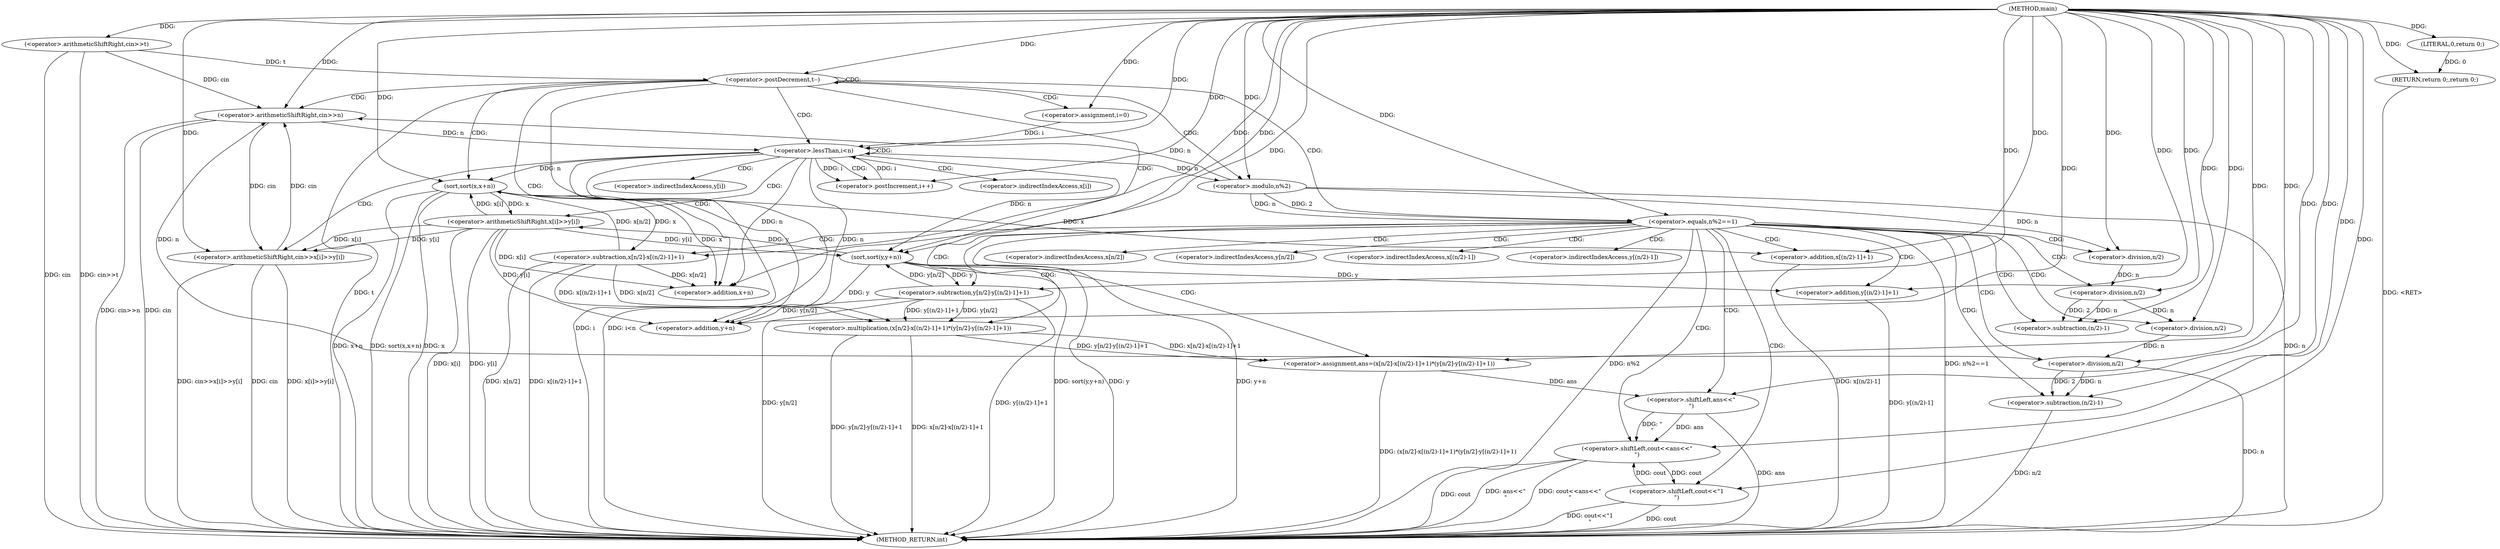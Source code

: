digraph "main" {  
"1000101" [label = "(METHOD,main)" ]
"1000199" [label = "(METHOD_RETURN,int)" ]
"1000104" [label = "(<operator>.arithmeticShiftRight,cin>>t)" ]
"1000197" [label = "(RETURN,return 0;,return 0;)" ]
"1000108" [label = "(<operator>.postDecrement,t--)" ]
"1000198" [label = "(LITERAL,0,return 0;)" ]
"1000112" [label = "(<operator>.arithmeticShiftRight,cin>>n)" ]
"1000137" [label = "(sort,sort(x,x+n))" ]
"1000142" [label = "(sort,sort(y,y+n))" ]
"1000119" [label = "(<operator>.assignment,i=0)" ]
"1000122" [label = "(<operator>.lessThan,i<n)" ]
"1000125" [label = "(<operator>.postIncrement,i++)" ]
"1000148" [label = "(<operator>.equals,n%2==1)" ]
"1000153" [label = "(<operator>.shiftLeft,cout<<\"1\n\")" ]
"1000128" [label = "(<operator>.arithmeticShiftRight,cin>>x[i]>>y[i])" ]
"1000139" [label = "(<operator>.addition,x+n)" ]
"1000144" [label = "(<operator>.addition,y+n)" ]
"1000149" [label = "(<operator>.modulo,n%2)" ]
"1000159" [label = "(<operator>.assignment,ans=(x[n/2]-x[(n/2)-1]+1)*(y[n/2]-y[(n/2)-1]+1))" ]
"1000192" [label = "(<operator>.shiftLeft,cout<<ans<<\"\n\")" ]
"1000130" [label = "(<operator>.arithmeticShiftRight,x[i]>>y[i])" ]
"1000161" [label = "(<operator>.multiplication,(x[n/2]-x[(n/2)-1]+1)*(y[n/2]-y[(n/2)-1]+1))" ]
"1000194" [label = "(<operator>.shiftLeft,ans<<\"\n\")" ]
"1000162" [label = "(<operator>.subtraction,x[n/2]-x[(n/2)-1]+1)" ]
"1000177" [label = "(<operator>.subtraction,y[n/2]-y[(n/2)-1]+1)" ]
"1000168" [label = "(<operator>.addition,x[(n/2)-1]+1)" ]
"1000183" [label = "(<operator>.addition,y[(n/2)-1]+1)" ]
"1000165" [label = "(<operator>.division,n/2)" ]
"1000180" [label = "(<operator>.division,n/2)" ]
"1000171" [label = "(<operator>.subtraction,(n/2)-1)" ]
"1000186" [label = "(<operator>.subtraction,(n/2)-1)" ]
"1000172" [label = "(<operator>.division,n/2)" ]
"1000187" [label = "(<operator>.division,n/2)" ]
"1000131" [label = "(<operator>.indirectIndexAccess,x[i])" ]
"1000134" [label = "(<operator>.indirectIndexAccess,y[i])" ]
"1000163" [label = "(<operator>.indirectIndexAccess,x[n/2])" ]
"1000178" [label = "(<operator>.indirectIndexAccess,y[n/2])" ]
"1000169" [label = "(<operator>.indirectIndexAccess,x[(n/2)-1])" ]
"1000184" [label = "(<operator>.indirectIndexAccess,y[(n/2)-1])" ]
  "1000197" -> "1000199"  [ label = "DDG: <RET>"] 
  "1000104" -> "1000199"  [ label = "DDG: cin"] 
  "1000104" -> "1000199"  [ label = "DDG: cin>>t"] 
  "1000108" -> "1000199"  [ label = "DDG: t"] 
  "1000112" -> "1000199"  [ label = "DDG: cin"] 
  "1000112" -> "1000199"  [ label = "DDG: cin>>n"] 
  "1000122" -> "1000199"  [ label = "DDG: i"] 
  "1000122" -> "1000199"  [ label = "DDG: i<n"] 
  "1000137" -> "1000199"  [ label = "DDG: x"] 
  "1000137" -> "1000199"  [ label = "DDG: x+n"] 
  "1000137" -> "1000199"  [ label = "DDG: sort(x,x+n)"] 
  "1000142" -> "1000199"  [ label = "DDG: y"] 
  "1000142" -> "1000199"  [ label = "DDG: y+n"] 
  "1000142" -> "1000199"  [ label = "DDG: sort(y,y+n)"] 
  "1000149" -> "1000199"  [ label = "DDG: n"] 
  "1000148" -> "1000199"  [ label = "DDG: n%2"] 
  "1000148" -> "1000199"  [ label = "DDG: n%2==1"] 
  "1000162" -> "1000199"  [ label = "DDG: x[n/2]"] 
  "1000168" -> "1000199"  [ label = "DDG: x[(n/2)-1]"] 
  "1000162" -> "1000199"  [ label = "DDG: x[(n/2)-1]+1"] 
  "1000161" -> "1000199"  [ label = "DDG: x[n/2]-x[(n/2)-1]+1"] 
  "1000177" -> "1000199"  [ label = "DDG: y[n/2]"] 
  "1000187" -> "1000199"  [ label = "DDG: n"] 
  "1000186" -> "1000199"  [ label = "DDG: n/2"] 
  "1000183" -> "1000199"  [ label = "DDG: y[(n/2)-1]"] 
  "1000177" -> "1000199"  [ label = "DDG: y[(n/2)-1]+1"] 
  "1000161" -> "1000199"  [ label = "DDG: y[n/2]-y[(n/2)-1]+1"] 
  "1000159" -> "1000199"  [ label = "DDG: (x[n/2]-x[(n/2)-1]+1)*(y[n/2]-y[(n/2)-1]+1)"] 
  "1000192" -> "1000199"  [ label = "DDG: cout"] 
  "1000194" -> "1000199"  [ label = "DDG: ans"] 
  "1000192" -> "1000199"  [ label = "DDG: ans<<\"\n\""] 
  "1000192" -> "1000199"  [ label = "DDG: cout<<ans<<\"\n\""] 
  "1000153" -> "1000199"  [ label = "DDG: cout"] 
  "1000153" -> "1000199"  [ label = "DDG: cout<<\"1\n\""] 
  "1000128" -> "1000199"  [ label = "DDG: cin"] 
  "1000130" -> "1000199"  [ label = "DDG: x[i]"] 
  "1000130" -> "1000199"  [ label = "DDG: y[i]"] 
  "1000128" -> "1000199"  [ label = "DDG: x[i]>>y[i]"] 
  "1000128" -> "1000199"  [ label = "DDG: cin>>x[i]>>y[i]"] 
  "1000198" -> "1000197"  [ label = "DDG: 0"] 
  "1000101" -> "1000197"  [ label = "DDG: "] 
  "1000101" -> "1000104"  [ label = "DDG: "] 
  "1000101" -> "1000198"  [ label = "DDG: "] 
  "1000104" -> "1000108"  [ label = "DDG: t"] 
  "1000101" -> "1000108"  [ label = "DDG: "] 
  "1000104" -> "1000112"  [ label = "DDG: cin"] 
  "1000128" -> "1000112"  [ label = "DDG: cin"] 
  "1000101" -> "1000112"  [ label = "DDG: "] 
  "1000149" -> "1000112"  [ label = "DDG: n"] 
  "1000187" -> "1000112"  [ label = "DDG: n"] 
  "1000101" -> "1000119"  [ label = "DDG: "] 
  "1000162" -> "1000137"  [ label = "DDG: x[n/2]"] 
  "1000130" -> "1000137"  [ label = "DDG: x[i]"] 
  "1000101" -> "1000137"  [ label = "DDG: "] 
  "1000122" -> "1000137"  [ label = "DDG: n"] 
  "1000177" -> "1000142"  [ label = "DDG: y[n/2]"] 
  "1000130" -> "1000142"  [ label = "DDG: y[i]"] 
  "1000101" -> "1000142"  [ label = "DDG: "] 
  "1000122" -> "1000142"  [ label = "DDG: n"] 
  "1000119" -> "1000122"  [ label = "DDG: i"] 
  "1000125" -> "1000122"  [ label = "DDG: i"] 
  "1000101" -> "1000122"  [ label = "DDG: "] 
  "1000112" -> "1000122"  [ label = "DDG: n"] 
  "1000122" -> "1000125"  [ label = "DDG: i"] 
  "1000101" -> "1000125"  [ label = "DDG: "] 
  "1000137" -> "1000139"  [ label = "DDG: x"] 
  "1000162" -> "1000139"  [ label = "DDG: x[n/2]"] 
  "1000130" -> "1000139"  [ label = "DDG: x[i]"] 
  "1000101" -> "1000139"  [ label = "DDG: "] 
  "1000122" -> "1000139"  [ label = "DDG: n"] 
  "1000142" -> "1000144"  [ label = "DDG: y"] 
  "1000177" -> "1000144"  [ label = "DDG: y[n/2]"] 
  "1000130" -> "1000144"  [ label = "DDG: y[i]"] 
  "1000101" -> "1000144"  [ label = "DDG: "] 
  "1000122" -> "1000144"  [ label = "DDG: n"] 
  "1000149" -> "1000148"  [ label = "DDG: 2"] 
  "1000149" -> "1000148"  [ label = "DDG: n"] 
  "1000101" -> "1000148"  [ label = "DDG: "] 
  "1000192" -> "1000153"  [ label = "DDG: cout"] 
  "1000101" -> "1000153"  [ label = "DDG: "] 
  "1000112" -> "1000128"  [ label = "DDG: cin"] 
  "1000101" -> "1000128"  [ label = "DDG: "] 
  "1000130" -> "1000128"  [ label = "DDG: x[i]"] 
  "1000130" -> "1000128"  [ label = "DDG: y[i]"] 
  "1000101" -> "1000149"  [ label = "DDG: "] 
  "1000122" -> "1000149"  [ label = "DDG: n"] 
  "1000161" -> "1000159"  [ label = "DDG: x[n/2]-x[(n/2)-1]+1"] 
  "1000161" -> "1000159"  [ label = "DDG: y[n/2]-y[(n/2)-1]+1"] 
  "1000137" -> "1000130"  [ label = "DDG: x"] 
  "1000142" -> "1000130"  [ label = "DDG: y"] 
  "1000101" -> "1000159"  [ label = "DDG: "] 
  "1000153" -> "1000192"  [ label = "DDG: cout"] 
  "1000101" -> "1000192"  [ label = "DDG: "] 
  "1000194" -> "1000192"  [ label = "DDG: ans"] 
  "1000194" -> "1000192"  [ label = "DDG: \"\n\""] 
  "1000162" -> "1000161"  [ label = "DDG: x[n/2]"] 
  "1000162" -> "1000161"  [ label = "DDG: x[(n/2)-1]+1"] 
  "1000177" -> "1000161"  [ label = "DDG: y[(n/2)-1]+1"] 
  "1000177" -> "1000161"  [ label = "DDG: y[n/2]"] 
  "1000159" -> "1000194"  [ label = "DDG: ans"] 
  "1000101" -> "1000194"  [ label = "DDG: "] 
  "1000137" -> "1000162"  [ label = "DDG: x"] 
  "1000101" -> "1000162"  [ label = "DDG: "] 
  "1000142" -> "1000177"  [ label = "DDG: y"] 
  "1000101" -> "1000177"  [ label = "DDG: "] 
  "1000137" -> "1000168"  [ label = "DDG: x"] 
  "1000101" -> "1000168"  [ label = "DDG: "] 
  "1000142" -> "1000183"  [ label = "DDG: y"] 
  "1000101" -> "1000183"  [ label = "DDG: "] 
  "1000149" -> "1000165"  [ label = "DDG: n"] 
  "1000101" -> "1000165"  [ label = "DDG: "] 
  "1000172" -> "1000180"  [ label = "DDG: n"] 
  "1000101" -> "1000180"  [ label = "DDG: "] 
  "1000172" -> "1000171"  [ label = "DDG: 2"] 
  "1000172" -> "1000171"  [ label = "DDG: n"] 
  "1000101" -> "1000171"  [ label = "DDG: "] 
  "1000187" -> "1000186"  [ label = "DDG: n"] 
  "1000187" -> "1000186"  [ label = "DDG: 2"] 
  "1000101" -> "1000186"  [ label = "DDG: "] 
  "1000165" -> "1000172"  [ label = "DDG: n"] 
  "1000101" -> "1000172"  [ label = "DDG: "] 
  "1000180" -> "1000187"  [ label = "DDG: n"] 
  "1000101" -> "1000187"  [ label = "DDG: "] 
  "1000108" -> "1000142"  [ label = "CDG: "] 
  "1000108" -> "1000119"  [ label = "CDG: "] 
  "1000108" -> "1000139"  [ label = "CDG: "] 
  "1000108" -> "1000148"  [ label = "CDG: "] 
  "1000108" -> "1000144"  [ label = "CDG: "] 
  "1000108" -> "1000149"  [ label = "CDG: "] 
  "1000108" -> "1000122"  [ label = "CDG: "] 
  "1000108" -> "1000112"  [ label = "CDG: "] 
  "1000108" -> "1000137"  [ label = "CDG: "] 
  "1000108" -> "1000108"  [ label = "CDG: "] 
  "1000122" -> "1000125"  [ label = "CDG: "] 
  "1000122" -> "1000128"  [ label = "CDG: "] 
  "1000122" -> "1000122"  [ label = "CDG: "] 
  "1000122" -> "1000131"  [ label = "CDG: "] 
  "1000122" -> "1000130"  [ label = "CDG: "] 
  "1000122" -> "1000134"  [ label = "CDG: "] 
  "1000148" -> "1000153"  [ label = "CDG: "] 
  "1000148" -> "1000161"  [ label = "CDG: "] 
  "1000148" -> "1000186"  [ label = "CDG: "] 
  "1000148" -> "1000180"  [ label = "CDG: "] 
  "1000148" -> "1000183"  [ label = "CDG: "] 
  "1000148" -> "1000165"  [ label = "CDG: "] 
  "1000148" -> "1000172"  [ label = "CDG: "] 
  "1000148" -> "1000169"  [ label = "CDG: "] 
  "1000148" -> "1000163"  [ label = "CDG: "] 
  "1000148" -> "1000168"  [ label = "CDG: "] 
  "1000148" -> "1000178"  [ label = "CDG: "] 
  "1000148" -> "1000159"  [ label = "CDG: "] 
  "1000148" -> "1000171"  [ label = "CDG: "] 
  "1000148" -> "1000194"  [ label = "CDG: "] 
  "1000148" -> "1000192"  [ label = "CDG: "] 
  "1000148" -> "1000184"  [ label = "CDG: "] 
  "1000148" -> "1000177"  [ label = "CDG: "] 
  "1000148" -> "1000162"  [ label = "CDG: "] 
  "1000148" -> "1000187"  [ label = "CDG: "] 
}
